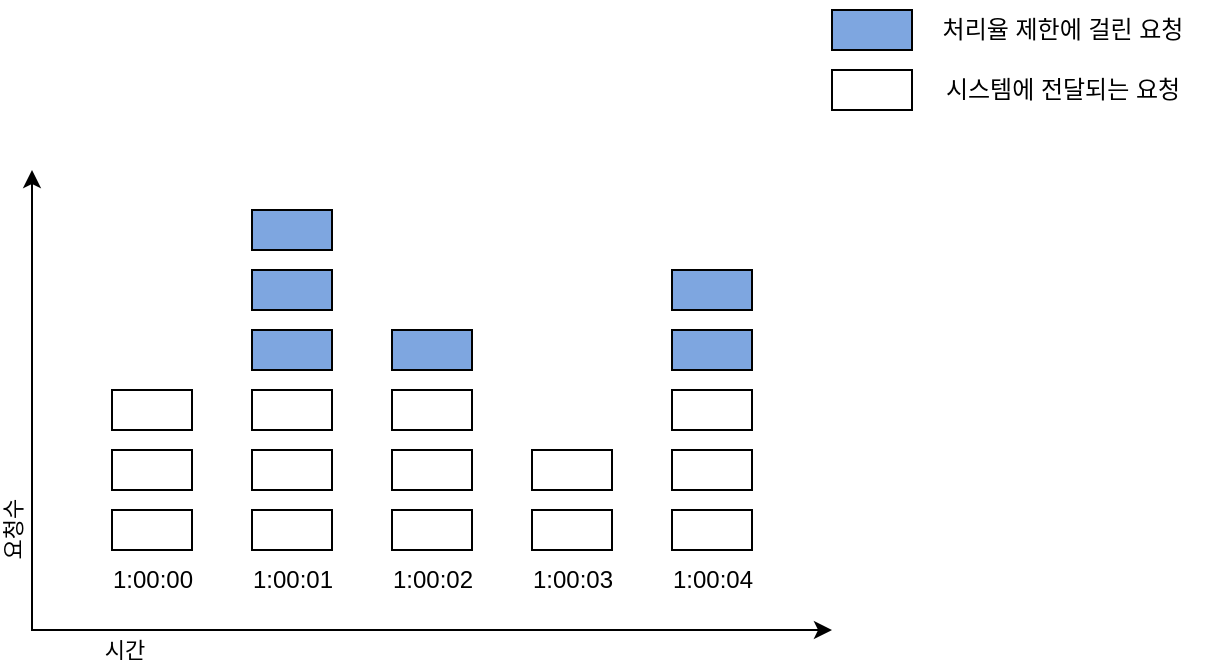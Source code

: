 <mxfile version="26.0.12">
  <diagram name="페이지-1" id="pI6Gq2QGEhcyKI-MV00i">
    <mxGraphModel dx="1434" dy="772" grid="1" gridSize="10" guides="1" tooltips="1" connect="1" arrows="1" fold="1" page="1" pageScale="1" pageWidth="827" pageHeight="1169" math="0" shadow="0">
      <root>
        <mxCell id="0" />
        <mxCell id="1" parent="0" />
        <mxCell id="0uzKCNSGpdQnEBmO6F_e-1" value="" style="rounded=0;whiteSpace=wrap;html=1;" vertex="1" parent="1">
          <mxGeometry x="120" y="340" width="40" height="20" as="geometry" />
        </mxCell>
        <mxCell id="0uzKCNSGpdQnEBmO6F_e-3" value="" style="rounded=0;whiteSpace=wrap;html=1;" vertex="1" parent="1">
          <mxGeometry x="120" y="310" width="40" height="20" as="geometry" />
        </mxCell>
        <mxCell id="0uzKCNSGpdQnEBmO6F_e-4" value="" style="rounded=0;whiteSpace=wrap;html=1;" vertex="1" parent="1">
          <mxGeometry x="120" y="280" width="40" height="20" as="geometry" />
        </mxCell>
        <mxCell id="0uzKCNSGpdQnEBmO6F_e-5" value="" style="rounded=0;whiteSpace=wrap;html=1;" vertex="1" parent="1">
          <mxGeometry x="190" y="340" width="40" height="20" as="geometry" />
        </mxCell>
        <mxCell id="0uzKCNSGpdQnEBmO6F_e-6" value="" style="rounded=0;whiteSpace=wrap;html=1;" vertex="1" parent="1">
          <mxGeometry x="190" y="310" width="40" height="20" as="geometry" />
        </mxCell>
        <mxCell id="0uzKCNSGpdQnEBmO6F_e-7" value="" style="rounded=0;whiteSpace=wrap;html=1;" vertex="1" parent="1">
          <mxGeometry x="190" y="280" width="40" height="20" as="geometry" />
        </mxCell>
        <mxCell id="0uzKCNSGpdQnEBmO6F_e-8" value="" style="rounded=0;whiteSpace=wrap;html=1;fillColor=#7EA6E0;" vertex="1" parent="1">
          <mxGeometry x="190" y="250" width="40" height="20" as="geometry" />
        </mxCell>
        <mxCell id="0uzKCNSGpdQnEBmO6F_e-9" value="" style="rounded=0;whiteSpace=wrap;html=1;fillColor=#7EA6E0;" vertex="1" parent="1">
          <mxGeometry x="190" y="220" width="40" height="20" as="geometry" />
        </mxCell>
        <mxCell id="0uzKCNSGpdQnEBmO6F_e-10" value="" style="rounded=0;whiteSpace=wrap;html=1;fillColor=#7EA6E0;" vertex="1" parent="1">
          <mxGeometry x="190" y="190" width="40" height="20" as="geometry" />
        </mxCell>
        <mxCell id="0uzKCNSGpdQnEBmO6F_e-11" value="" style="rounded=0;whiteSpace=wrap;html=1;" vertex="1" parent="1">
          <mxGeometry x="260" y="340" width="40" height="20" as="geometry" />
        </mxCell>
        <mxCell id="0uzKCNSGpdQnEBmO6F_e-12" value="" style="rounded=0;whiteSpace=wrap;html=1;" vertex="1" parent="1">
          <mxGeometry x="260" y="310" width="40" height="20" as="geometry" />
        </mxCell>
        <mxCell id="0uzKCNSGpdQnEBmO6F_e-13" value="" style="rounded=0;whiteSpace=wrap;html=1;" vertex="1" parent="1">
          <mxGeometry x="260" y="280" width="40" height="20" as="geometry" />
        </mxCell>
        <mxCell id="0uzKCNSGpdQnEBmO6F_e-14" value="" style="rounded=0;whiteSpace=wrap;html=1;fillColor=#7EA6E0;" vertex="1" parent="1">
          <mxGeometry x="260" y="250" width="40" height="20" as="geometry" />
        </mxCell>
        <mxCell id="0uzKCNSGpdQnEBmO6F_e-17" value="" style="rounded=0;whiteSpace=wrap;html=1;" vertex="1" parent="1">
          <mxGeometry x="330" y="340" width="40" height="20" as="geometry" />
        </mxCell>
        <mxCell id="0uzKCNSGpdQnEBmO6F_e-18" value="" style="rounded=0;whiteSpace=wrap;html=1;" vertex="1" parent="1">
          <mxGeometry x="330" y="310" width="40" height="20" as="geometry" />
        </mxCell>
        <mxCell id="0uzKCNSGpdQnEBmO6F_e-22" value="" style="rounded=0;whiteSpace=wrap;html=1;" vertex="1" parent="1">
          <mxGeometry x="400" y="340" width="40" height="20" as="geometry" />
        </mxCell>
        <mxCell id="0uzKCNSGpdQnEBmO6F_e-23" value="" style="rounded=0;whiteSpace=wrap;html=1;" vertex="1" parent="1">
          <mxGeometry x="400" y="310" width="40" height="20" as="geometry" />
        </mxCell>
        <mxCell id="0uzKCNSGpdQnEBmO6F_e-24" value="" style="rounded=0;whiteSpace=wrap;html=1;" vertex="1" parent="1">
          <mxGeometry x="400" y="280" width="40" height="20" as="geometry" />
        </mxCell>
        <mxCell id="0uzKCNSGpdQnEBmO6F_e-25" value="" style="rounded=0;whiteSpace=wrap;html=1;fillColor=#7EA6E0;" vertex="1" parent="1">
          <mxGeometry x="400" y="250" width="40" height="20" as="geometry" />
        </mxCell>
        <mxCell id="0uzKCNSGpdQnEBmO6F_e-26" value="" style="rounded=0;whiteSpace=wrap;html=1;fillColor=#7EA6E0;" vertex="1" parent="1">
          <mxGeometry x="400" y="220" width="40" height="20" as="geometry" />
        </mxCell>
        <mxCell id="0uzKCNSGpdQnEBmO6F_e-27" value="1:00:00" style="text;html=1;align=center;verticalAlign=middle;resizable=0;points=[];autosize=1;strokeColor=none;fillColor=none;" vertex="1" parent="1">
          <mxGeometry x="110" y="360" width="60" height="30" as="geometry" />
        </mxCell>
        <mxCell id="0uzKCNSGpdQnEBmO6F_e-28" value="1:00:01" style="text;html=1;align=center;verticalAlign=middle;resizable=0;points=[];autosize=1;strokeColor=none;fillColor=none;" vertex="1" parent="1">
          <mxGeometry x="180" y="360" width="60" height="30" as="geometry" />
        </mxCell>
        <mxCell id="0uzKCNSGpdQnEBmO6F_e-29" value="1:00:02" style="text;html=1;align=center;verticalAlign=middle;resizable=0;points=[];autosize=1;strokeColor=none;fillColor=none;" vertex="1" parent="1">
          <mxGeometry x="250" y="360" width="60" height="30" as="geometry" />
        </mxCell>
        <mxCell id="0uzKCNSGpdQnEBmO6F_e-31" value="1:00:03" style="text;html=1;align=center;verticalAlign=middle;resizable=0;points=[];autosize=1;strokeColor=none;fillColor=none;" vertex="1" parent="1">
          <mxGeometry x="320" y="360" width="60" height="30" as="geometry" />
        </mxCell>
        <mxCell id="0uzKCNSGpdQnEBmO6F_e-32" value="1:00:04" style="text;html=1;align=center;verticalAlign=middle;resizable=0;points=[];autosize=1;strokeColor=none;fillColor=none;" vertex="1" parent="1">
          <mxGeometry x="390" y="360" width="60" height="30" as="geometry" />
        </mxCell>
        <mxCell id="0uzKCNSGpdQnEBmO6F_e-33" value="" style="endArrow=classic;html=1;rounded=0;startArrow=classic;startFill=1;" edge="1" parent="1">
          <mxGeometry width="50" height="50" relative="1" as="geometry">
            <mxPoint x="480" y="400" as="sourcePoint" />
            <mxPoint x="80" y="170" as="targetPoint" />
            <Array as="points">
              <mxPoint x="80" y="400" />
            </Array>
          </mxGeometry>
        </mxCell>
        <mxCell id="0uzKCNSGpdQnEBmO6F_e-34" value="요청수" style="edgeLabel;html=1;align=center;verticalAlign=middle;resizable=0;points=[];rotation=-90;" vertex="1" connectable="0" parent="0uzKCNSGpdQnEBmO6F_e-33">
          <mxGeometry x="0.416" y="3" relative="1" as="geometry">
            <mxPoint x="-7" y="-4" as="offset" />
          </mxGeometry>
        </mxCell>
        <mxCell id="0uzKCNSGpdQnEBmO6F_e-35" value="시간" style="edgeLabel;html=1;align=center;verticalAlign=middle;resizable=0;points=[];" vertex="1" connectable="0" parent="0uzKCNSGpdQnEBmO6F_e-33">
          <mxGeometry x="0.124" y="1" relative="1" as="geometry">
            <mxPoint y="9" as="offset" />
          </mxGeometry>
        </mxCell>
        <mxCell id="0uzKCNSGpdQnEBmO6F_e-37" value="" style="rounded=0;whiteSpace=wrap;html=1;fillColor=#7EA6E0;" vertex="1" parent="1">
          <mxGeometry x="480" y="90" width="40" height="20" as="geometry" />
        </mxCell>
        <mxCell id="0uzKCNSGpdQnEBmO6F_e-38" value="" style="rounded=0;whiteSpace=wrap;html=1;" vertex="1" parent="1">
          <mxGeometry x="480" y="120" width="40" height="20" as="geometry" />
        </mxCell>
        <mxCell id="0uzKCNSGpdQnEBmO6F_e-39" value="처리율 제한에 걸린 요청" style="text;html=1;align=center;verticalAlign=middle;resizable=0;points=[];autosize=1;strokeColor=none;fillColor=none;" vertex="1" parent="1">
          <mxGeometry x="520" y="85" width="150" height="30" as="geometry" />
        </mxCell>
        <mxCell id="0uzKCNSGpdQnEBmO6F_e-40" value="시스템에 전달되는 요청" style="text;html=1;align=center;verticalAlign=middle;resizable=0;points=[];autosize=1;strokeColor=none;fillColor=none;" vertex="1" parent="1">
          <mxGeometry x="520" y="115" width="150" height="30" as="geometry" />
        </mxCell>
      </root>
    </mxGraphModel>
  </diagram>
</mxfile>

